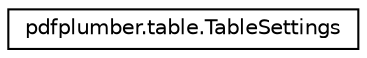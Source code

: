 digraph "Graphical Class Hierarchy"
{
 // LATEX_PDF_SIZE
  edge [fontname="Helvetica",fontsize="10",labelfontname="Helvetica",labelfontsize="10"];
  node [fontname="Helvetica",fontsize="10",shape=record];
  rankdir="LR";
  Node0 [label="pdfplumber.table.TableSettings",height=0.2,width=0.4,color="black", fillcolor="white", style="filled",URL="$classpdfplumber_1_1table_1_1TableSettings.html",tooltip=" "];
}
